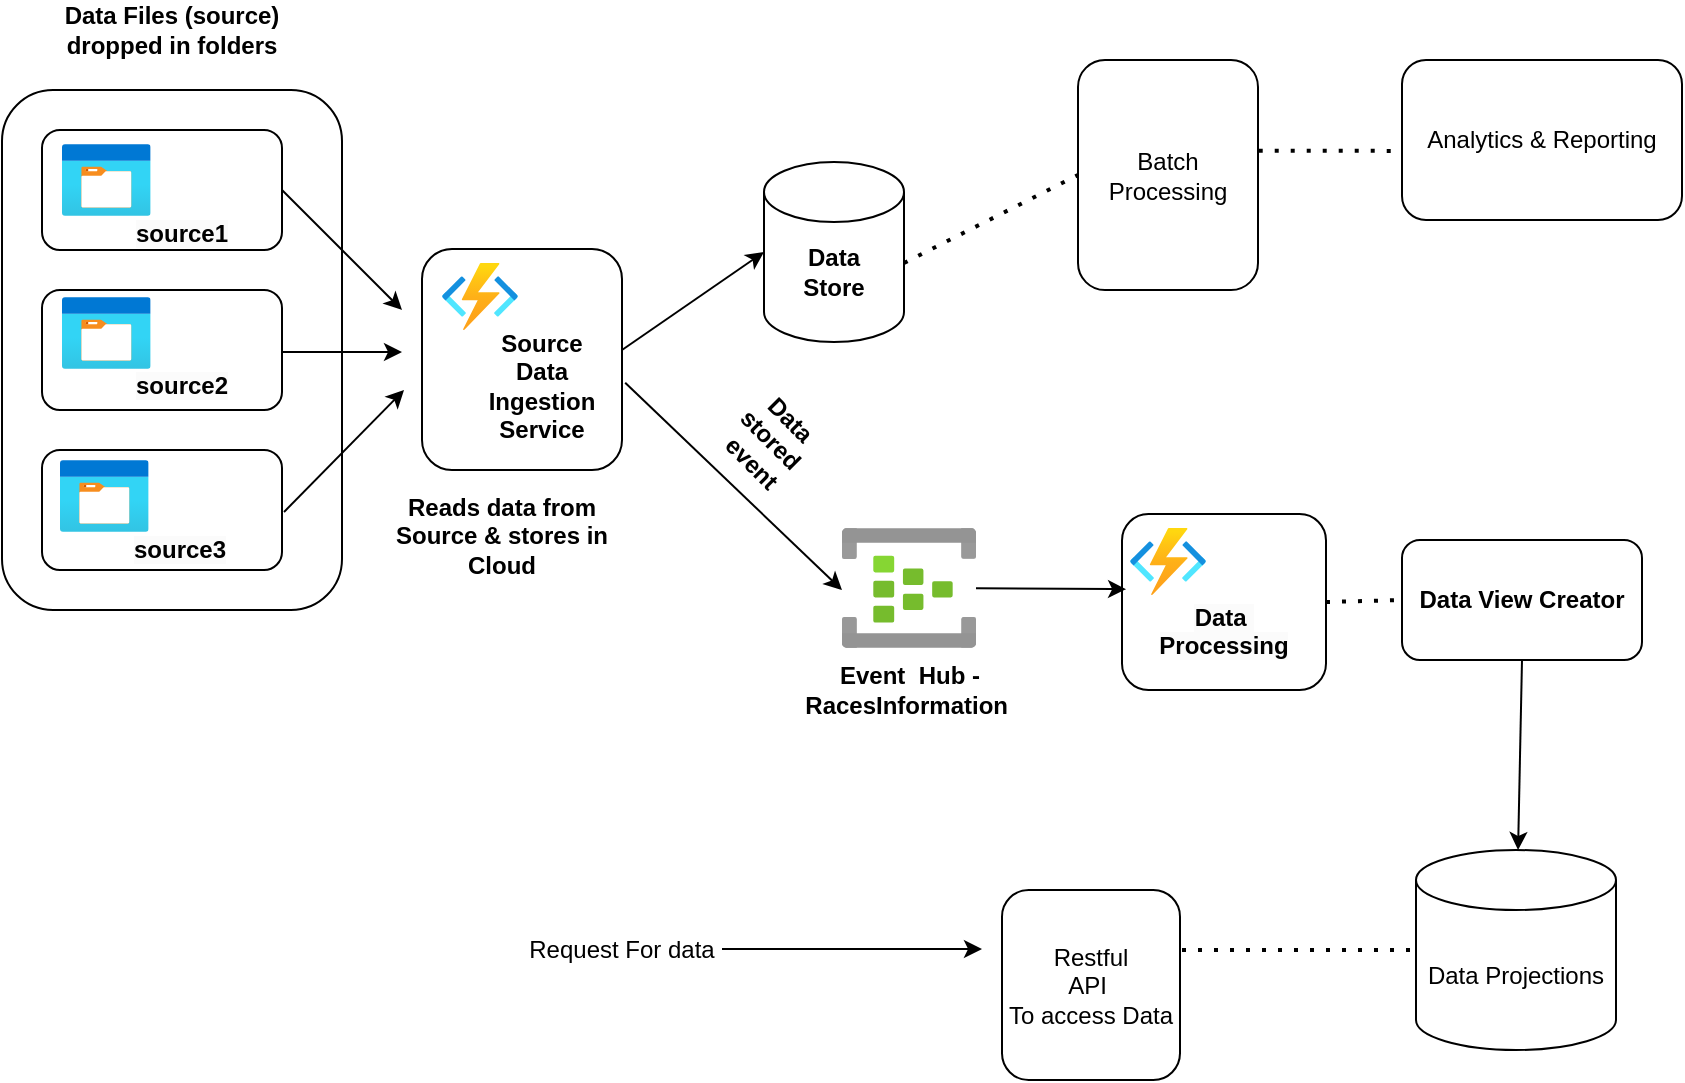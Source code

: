 <mxfile version="24.0.7" type="device">
  <diagram name="Page-1" id="-M1mOqgkgc6WAFmiM6tJ">
    <mxGraphModel dx="1050" dy="522" grid="1" gridSize="10" guides="1" tooltips="1" connect="1" arrows="1" fold="1" page="1" pageScale="1" pageWidth="827" pageHeight="1169" math="0" shadow="0">
      <root>
        <mxCell id="0" />
        <mxCell id="1" parent="0" />
        <mxCell id="J2wnMTfmRYzKpFQqCjkr-20" value="" style="rounded=1;whiteSpace=wrap;html=1;" parent="1" vertex="1">
          <mxGeometry x="20" y="90" width="170" height="260" as="geometry" />
        </mxCell>
        <mxCell id="J2wnMTfmRYzKpFQqCjkr-1" value="" style="rounded=1;whiteSpace=wrap;html=1;" parent="1" vertex="1">
          <mxGeometry x="40" y="110" width="120" height="60" as="geometry" />
        </mxCell>
        <mxCell id="J2wnMTfmRYzKpFQqCjkr-2" value="" style="rounded=1;whiteSpace=wrap;html=1;" parent="1" vertex="1">
          <mxGeometry x="40" y="190" width="120" height="60" as="geometry" />
        </mxCell>
        <mxCell id="J2wnMTfmRYzKpFQqCjkr-3" value="" style="rounded=1;whiteSpace=wrap;html=1;" parent="1" vertex="1">
          <mxGeometry x="40" y="270" width="120" height="60" as="geometry" />
        </mxCell>
        <mxCell id="J2wnMTfmRYzKpFQqCjkr-4" value="" style="endArrow=classic;html=1;rounded=0;" parent="1" edge="1">
          <mxGeometry width="50" height="50" relative="1" as="geometry">
            <mxPoint x="160" y="140" as="sourcePoint" />
            <mxPoint x="220" y="200" as="targetPoint" />
          </mxGeometry>
        </mxCell>
        <mxCell id="J2wnMTfmRYzKpFQqCjkr-10" value="" style="endArrow=classic;html=1;rounded=0;" parent="1" edge="1">
          <mxGeometry width="50" height="50" relative="1" as="geometry">
            <mxPoint x="160" y="221" as="sourcePoint" />
            <mxPoint x="220" y="221" as="targetPoint" />
          </mxGeometry>
        </mxCell>
        <mxCell id="J2wnMTfmRYzKpFQqCjkr-11" value="" style="endArrow=classic;html=1;rounded=0;" parent="1" edge="1">
          <mxGeometry width="50" height="50" relative="1" as="geometry">
            <mxPoint x="161" y="301" as="sourcePoint" />
            <mxPoint x="221" y="240" as="targetPoint" />
          </mxGeometry>
        </mxCell>
        <mxCell id="J2wnMTfmRYzKpFQqCjkr-13" value="&lt;div&gt;&lt;br&gt;&lt;/div&gt;&lt;div&gt;&lt;br&gt;&lt;/div&gt;&lt;br&gt;&lt;b&gt;&lt;span style=&quot;color: rgb(0, 0, 0); font-family: Helvetica; font-size: 12px; font-style: normal; font-variant-ligatures: normal; font-variant-caps: normal; letter-spacing: normal; orphans: 2; text-align: center; text-indent: 0px; text-transform: none; widows: 2; word-spacing: 0px; -webkit-text-stroke-width: 0px; white-space: normal; background-color: rgb(251, 251, 251); text-decoration-thickness: initial; text-decoration-style: initial; text-decoration-color: initial; float: none; display: inline !important;&quot;&gt;Data&amp;nbsp;&lt;/span&gt;&lt;/b&gt;&lt;div&gt;&lt;b&gt;&lt;span style=&quot;color: rgb(0, 0, 0); font-family: Helvetica; font-size: 12px; font-style: normal; font-variant-ligatures: normal; font-variant-caps: normal; letter-spacing: normal; orphans: 2; text-align: center; text-indent: 0px; text-transform: none; widows: 2; word-spacing: 0px; -webkit-text-stroke-width: 0px; white-space: normal; background-color: rgb(251, 251, 251); text-decoration-thickness: initial; text-decoration-style: initial; text-decoration-color: initial; float: none; display: inline !important;&quot;&gt;Processing&lt;/span&gt;&lt;/b&gt;&lt;div&gt;&lt;br&gt;&lt;/div&gt;&lt;/div&gt;" style="rounded=1;whiteSpace=wrap;html=1;" parent="1" vertex="1">
          <mxGeometry x="580" y="302" width="102" height="88" as="geometry" />
        </mxCell>
        <mxCell id="J2wnMTfmRYzKpFQqCjkr-21" value="&lt;b&gt;Data Files (source) dropped in folders&lt;/b&gt;" style="text;html=1;strokeColor=none;fillColor=none;align=center;verticalAlign=middle;whiteSpace=wrap;rounded=0;" parent="1" vertex="1">
          <mxGeometry x="45" y="45" width="120" height="30" as="geometry" />
        </mxCell>
        <mxCell id="J2wnMTfmRYzKpFQqCjkr-25" value="Batch Processing" style="rounded=1;whiteSpace=wrap;html=1;" parent="1" vertex="1">
          <mxGeometry x="558" y="75" width="90" height="115" as="geometry" />
        </mxCell>
        <mxCell id="J2wnMTfmRYzKpFQqCjkr-26" value="" style="endArrow=classic;html=1;rounded=0;entryX=0.02;entryY=0.427;entryDx=0;entryDy=0;entryPerimeter=0;" parent="1" source="S2mHigKyEddYq1t-zxZo-20" target="J2wnMTfmRYzKpFQqCjkr-13" edge="1">
          <mxGeometry width="50" height="50" relative="1" as="geometry">
            <mxPoint x="490" y="300" as="sourcePoint" />
            <mxPoint x="570" y="350" as="targetPoint" />
          </mxGeometry>
        </mxCell>
        <mxCell id="J2wnMTfmRYzKpFQqCjkr-27" value="Analytics &amp;amp; Reporting" style="rounded=1;whiteSpace=wrap;html=1;" parent="1" vertex="1">
          <mxGeometry x="720" y="75" width="140" height="80" as="geometry" />
        </mxCell>
        <mxCell id="J2wnMTfmRYzKpFQqCjkr-29" value="Data Projections" style="shape=cylinder3;whiteSpace=wrap;html=1;boundedLbl=1;backgroundOutline=1;size=15;" parent="1" vertex="1">
          <mxGeometry x="727" y="470" width="100" height="100" as="geometry" />
        </mxCell>
        <mxCell id="J2wnMTfmRYzKpFQqCjkr-33" value="&lt;b&gt;Data View Creator&lt;/b&gt;" style="rounded=1;whiteSpace=wrap;html=1;" parent="1" vertex="1">
          <mxGeometry x="720" y="315" width="120" height="60" as="geometry" />
        </mxCell>
        <mxCell id="J2wnMTfmRYzKpFQqCjkr-35" value="" style="endArrow=classic;html=1;rounded=0;exitX=0.5;exitY=1;exitDx=0;exitDy=0;" parent="1" source="J2wnMTfmRYzKpFQqCjkr-33" target="J2wnMTfmRYzKpFQqCjkr-29" edge="1">
          <mxGeometry width="50" height="50" relative="1" as="geometry">
            <mxPoint x="550" y="530" as="sourcePoint" />
            <mxPoint x="600" y="480" as="targetPoint" />
          </mxGeometry>
        </mxCell>
        <mxCell id="J2wnMTfmRYzKpFQqCjkr-36" value="Restful &lt;br&gt;API&amp;nbsp;&lt;br&gt;To access Data&lt;br&gt;" style="rounded=1;whiteSpace=wrap;html=1;" parent="1" vertex="1">
          <mxGeometry x="520" y="490" width="89" height="95" as="geometry" />
        </mxCell>
        <mxCell id="J2wnMTfmRYzKpFQqCjkr-38" value="" style="endArrow=classic;html=1;rounded=0;" parent="1" edge="1">
          <mxGeometry width="50" height="50" relative="1" as="geometry">
            <mxPoint x="380" y="519.5" as="sourcePoint" />
            <mxPoint x="510" y="519.5" as="targetPoint" />
          </mxGeometry>
        </mxCell>
        <mxCell id="J2wnMTfmRYzKpFQqCjkr-40" value="Request For data" style="text;html=1;strokeColor=none;fillColor=none;align=center;verticalAlign=middle;whiteSpace=wrap;rounded=0;" parent="1" vertex="1">
          <mxGeometry x="280" y="490" width="100" height="60" as="geometry" />
        </mxCell>
        <mxCell id="S2mHigKyEddYq1t-zxZo-1" value="" style="image;aspect=fixed;html=1;points=[];align=center;fontSize=12;image=img/lib/azure2/general/Storage_Container.svg;" parent="1" vertex="1">
          <mxGeometry x="50" y="117" width="44.31" height="36" as="geometry" />
        </mxCell>
        <mxCell id="S2mHigKyEddYq1t-zxZo-2" value="&lt;br&gt;&lt;span style=&quot;color: rgb(0, 0, 0); font-family: Helvetica; font-size: 12px; font-style: normal; font-variant-ligatures: normal; font-variant-caps: normal; letter-spacing: normal; orphans: 2; text-align: center; text-indent: 0px; text-transform: none; widows: 2; word-spacing: 0px; -webkit-text-stroke-width: 0px; white-space: normal; background-color: rgb(251, 251, 251); text-decoration-thickness: initial; text-decoration-style: initial; text-decoration-color: initial; float: none; display: inline !important;&quot;&gt;source1&lt;/span&gt;&lt;div&gt;&lt;br/&gt;&lt;/div&gt;" style="text;html=1;align=center;verticalAlign=middle;whiteSpace=wrap;rounded=0;fontStyle=1" parent="1" vertex="1">
          <mxGeometry x="80" y="153" width="60" height="17" as="geometry" />
        </mxCell>
        <mxCell id="S2mHigKyEddYq1t-zxZo-3" value="" style="image;aspect=fixed;html=1;points=[];align=center;fontSize=12;image=img/lib/azure2/general/Storage_Container.svg;" parent="1" vertex="1">
          <mxGeometry x="50" y="193.5" width="44.31" height="36" as="geometry" />
        </mxCell>
        <mxCell id="S2mHigKyEddYq1t-zxZo-4" value="&lt;br&gt;&lt;span style=&quot;color: rgb(0, 0, 0); font-family: Helvetica; font-size: 12px; font-style: normal; font-variant-ligatures: normal; font-variant-caps: normal; letter-spacing: normal; orphans: 2; text-align: center; text-indent: 0px; text-transform: none; widows: 2; word-spacing: 0px; -webkit-text-stroke-width: 0px; white-space: normal; background-color: rgb(251, 251, 251); text-decoration-thickness: initial; text-decoration-style: initial; text-decoration-color: initial; float: none; display: inline !important;&quot;&gt;source2&lt;/span&gt;&lt;div&gt;&lt;br&gt;&lt;/div&gt;" style="text;html=1;align=center;verticalAlign=middle;whiteSpace=wrap;rounded=0;fontStyle=1" parent="1" vertex="1">
          <mxGeometry x="80" y="229.5" width="60" height="17" as="geometry" />
        </mxCell>
        <mxCell id="S2mHigKyEddYq1t-zxZo-5" value="" style="image;aspect=fixed;html=1;points=[];align=center;fontSize=12;image=img/lib/azure2/general/Storage_Container.svg;" parent="1" vertex="1">
          <mxGeometry x="49" y="275" width="44.31" height="36" as="geometry" />
        </mxCell>
        <mxCell id="S2mHigKyEddYq1t-zxZo-6" value="&lt;br&gt;&lt;span style=&quot;color: rgb(0, 0, 0); font-family: Helvetica; font-size: 12px; font-style: normal; font-variant-ligatures: normal; font-variant-caps: normal; letter-spacing: normal; orphans: 2; text-align: center; text-indent: 0px; text-transform: none; widows: 2; word-spacing: 0px; -webkit-text-stroke-width: 0px; white-space: normal; background-color: rgb(251, 251, 251); text-decoration-thickness: initial; text-decoration-style: initial; text-decoration-color: initial; float: none; display: inline !important;&quot;&gt;source3&lt;/span&gt;&lt;div&gt;&lt;br&gt;&lt;/div&gt;" style="text;html=1;align=center;verticalAlign=middle;whiteSpace=wrap;rounded=0;fontStyle=1" parent="1" vertex="1">
          <mxGeometry x="79" y="311" width="60" height="17" as="geometry" />
        </mxCell>
        <mxCell id="S2mHigKyEddYq1t-zxZo-9" value="" style="rounded=1;whiteSpace=wrap;html=1;" parent="1" vertex="1">
          <mxGeometry x="230" y="169.5" width="100" height="110.5" as="geometry" />
        </mxCell>
        <mxCell id="S2mHigKyEddYq1t-zxZo-8" value="" style="image;aspect=fixed;html=1;points=[];align=center;fontSize=12;image=img/lib/azure2/compute/Function_Apps.svg;" parent="1" vertex="1">
          <mxGeometry x="240" y="176.5" width="37.97" height="33.5" as="geometry" />
        </mxCell>
        <mxCell id="S2mHigKyEddYq1t-zxZo-10" value="Reads data from Source &amp;amp; stores in Cloud" style="text;html=1;align=center;verticalAlign=middle;whiteSpace=wrap;rounded=0;fontStyle=1" parent="1" vertex="1">
          <mxGeometry x="210" y="296" width="120" height="34" as="geometry" />
        </mxCell>
        <mxCell id="S2mHigKyEddYq1t-zxZo-11" value="&lt;b&gt;Source Data&lt;/b&gt;&lt;div&gt;&lt;b&gt;Ingestion Service&lt;/b&gt;&lt;br&gt;&lt;/div&gt;" style="text;html=1;align=center;verticalAlign=middle;whiteSpace=wrap;rounded=0;" parent="1" vertex="1">
          <mxGeometry x="260" y="218" width="60" height="40" as="geometry" />
        </mxCell>
        <mxCell id="S2mHigKyEddYq1t-zxZo-14" value="" style="shape=cylinder3;whiteSpace=wrap;html=1;boundedLbl=1;backgroundOutline=1;size=15;" parent="1" vertex="1">
          <mxGeometry x="401" y="126" width="70" height="90" as="geometry" />
        </mxCell>
        <mxCell id="S2mHigKyEddYq1t-zxZo-15" value="&lt;b&gt;Data Store&lt;/b&gt;" style="text;html=1;align=center;verticalAlign=middle;whiteSpace=wrap;rounded=0;" parent="1" vertex="1">
          <mxGeometry x="406" y="166" width="60" height="30" as="geometry" />
        </mxCell>
        <mxCell id="S2mHigKyEddYq1t-zxZo-17" value="" style="endArrow=classic;html=1;rounded=0;exitX=1;exitY=0.457;exitDx=0;exitDy=0;exitPerimeter=0;entryX=0;entryY=0.5;entryDx=0;entryDy=0;entryPerimeter=0;" parent="1" source="S2mHigKyEddYq1t-zxZo-9" target="S2mHigKyEddYq1t-zxZo-14" edge="1">
          <mxGeometry width="50" height="50" relative="1" as="geometry">
            <mxPoint x="390" y="210" as="sourcePoint" />
            <mxPoint x="440" y="160" as="targetPoint" />
          </mxGeometry>
        </mxCell>
        <mxCell id="S2mHigKyEddYq1t-zxZo-20" value="" style="image;aspect=fixed;html=1;points=[];align=center;fontSize=12;image=img/lib/azure2/analytics/Event_Hubs.svg;" parent="1" vertex="1">
          <mxGeometry x="440" y="309" width="67" height="60" as="geometry" />
        </mxCell>
        <mxCell id="S2mHigKyEddYq1t-zxZo-22" value="Data&amp;nbsp;&lt;div&gt;stored&amp;nbsp;&lt;div&gt;event&lt;/div&gt;&lt;/div&gt;" style="text;html=1;align=center;verticalAlign=middle;whiteSpace=wrap;rounded=0;rotation=45;fontStyle=1" parent="1" vertex="1">
          <mxGeometry x="374.69" y="236.31" width="61.11" height="59.39" as="geometry" />
        </mxCell>
        <mxCell id="S2mHigKyEddYq1t-zxZo-23" value="" style="endArrow=none;dashed=1;html=1;dashPattern=1 3;strokeWidth=2;rounded=0;entryX=0;entryY=0.5;entryDx=0;entryDy=0;" parent="1" target="J2wnMTfmRYzKpFQqCjkr-25" edge="1">
          <mxGeometry width="50" height="50" relative="1" as="geometry">
            <mxPoint x="471" y="176.5" as="sourcePoint" />
            <mxPoint x="521" y="126.5" as="targetPoint" />
          </mxGeometry>
        </mxCell>
        <mxCell id="S2mHigKyEddYq1t-zxZo-24" value="" style="endArrow=none;dashed=1;html=1;dashPattern=1 3;strokeWidth=2;rounded=0;entryX=0;entryY=0.568;entryDx=0;entryDy=0;exitX=1.004;exitY=0.395;exitDx=0;exitDy=0;exitPerimeter=0;entryPerimeter=0;" parent="1" source="J2wnMTfmRYzKpFQqCjkr-25" target="J2wnMTfmRYzKpFQqCjkr-27" edge="1">
          <mxGeometry width="50" height="50" relative="1" as="geometry">
            <mxPoint x="390" y="310" as="sourcePoint" />
            <mxPoint x="440" y="260" as="targetPoint" />
          </mxGeometry>
        </mxCell>
        <mxCell id="S2mHigKyEddYq1t-zxZo-25" value="" style="endArrow=none;dashed=1;html=1;dashPattern=1 3;strokeWidth=2;rounded=0;entryX=0;entryY=0.5;entryDx=0;entryDy=0;exitX=1;exitY=0.5;exitDx=0;exitDy=0;" parent="1" source="J2wnMTfmRYzKpFQqCjkr-13" target="J2wnMTfmRYzKpFQqCjkr-33" edge="1">
          <mxGeometry width="50" height="50" relative="1" as="geometry">
            <mxPoint x="660" y="346" as="sourcePoint" />
            <mxPoint x="710" y="296" as="targetPoint" />
          </mxGeometry>
        </mxCell>
        <mxCell id="S2mHigKyEddYq1t-zxZo-26" value="" style="endArrow=none;dashed=1;html=1;dashPattern=1 3;strokeWidth=2;rounded=0;entryX=0;entryY=0.5;entryDx=0;entryDy=0;entryPerimeter=0;" parent="1" target="J2wnMTfmRYzKpFQqCjkr-29" edge="1">
          <mxGeometry width="50" height="50" relative="1" as="geometry">
            <mxPoint x="610" y="520" as="sourcePoint" />
            <mxPoint x="640" y="520" as="targetPoint" />
          </mxGeometry>
        </mxCell>
        <mxCell id="S2mHigKyEddYq1t-zxZo-35" value="" style="endArrow=classic;html=1;rounded=0;exitX=1.016;exitY=0.605;exitDx=0;exitDy=0;exitPerimeter=0;entryX=0;entryY=0.517;entryDx=0;entryDy=0;entryPerimeter=0;" parent="1" source="S2mHigKyEddYq1t-zxZo-9" target="S2mHigKyEddYq1t-zxZo-20" edge="1">
          <mxGeometry width="50" height="50" relative="1" as="geometry">
            <mxPoint x="390" y="310" as="sourcePoint" />
            <mxPoint x="440" y="260" as="targetPoint" />
          </mxGeometry>
        </mxCell>
        <mxCell id="S2mHigKyEddYq1t-zxZo-36" value="&lt;b&gt;Event&amp;nbsp; Hub - RacesInformation&amp;nbsp;&lt;/b&gt;" style="text;html=1;align=center;verticalAlign=middle;whiteSpace=wrap;rounded=0;" parent="1" vertex="1">
          <mxGeometry x="423.5" y="375" width="100" height="30" as="geometry" />
        </mxCell>
        <mxCell id="S2mHigKyEddYq1t-zxZo-37" value="" style="image;aspect=fixed;html=1;points=[];align=center;fontSize=12;image=img/lib/azure2/compute/Function_Apps.svg;" parent="1" vertex="1">
          <mxGeometry x="584.02" y="309" width="37.97" height="33.5" as="geometry" />
        </mxCell>
      </root>
    </mxGraphModel>
  </diagram>
</mxfile>
